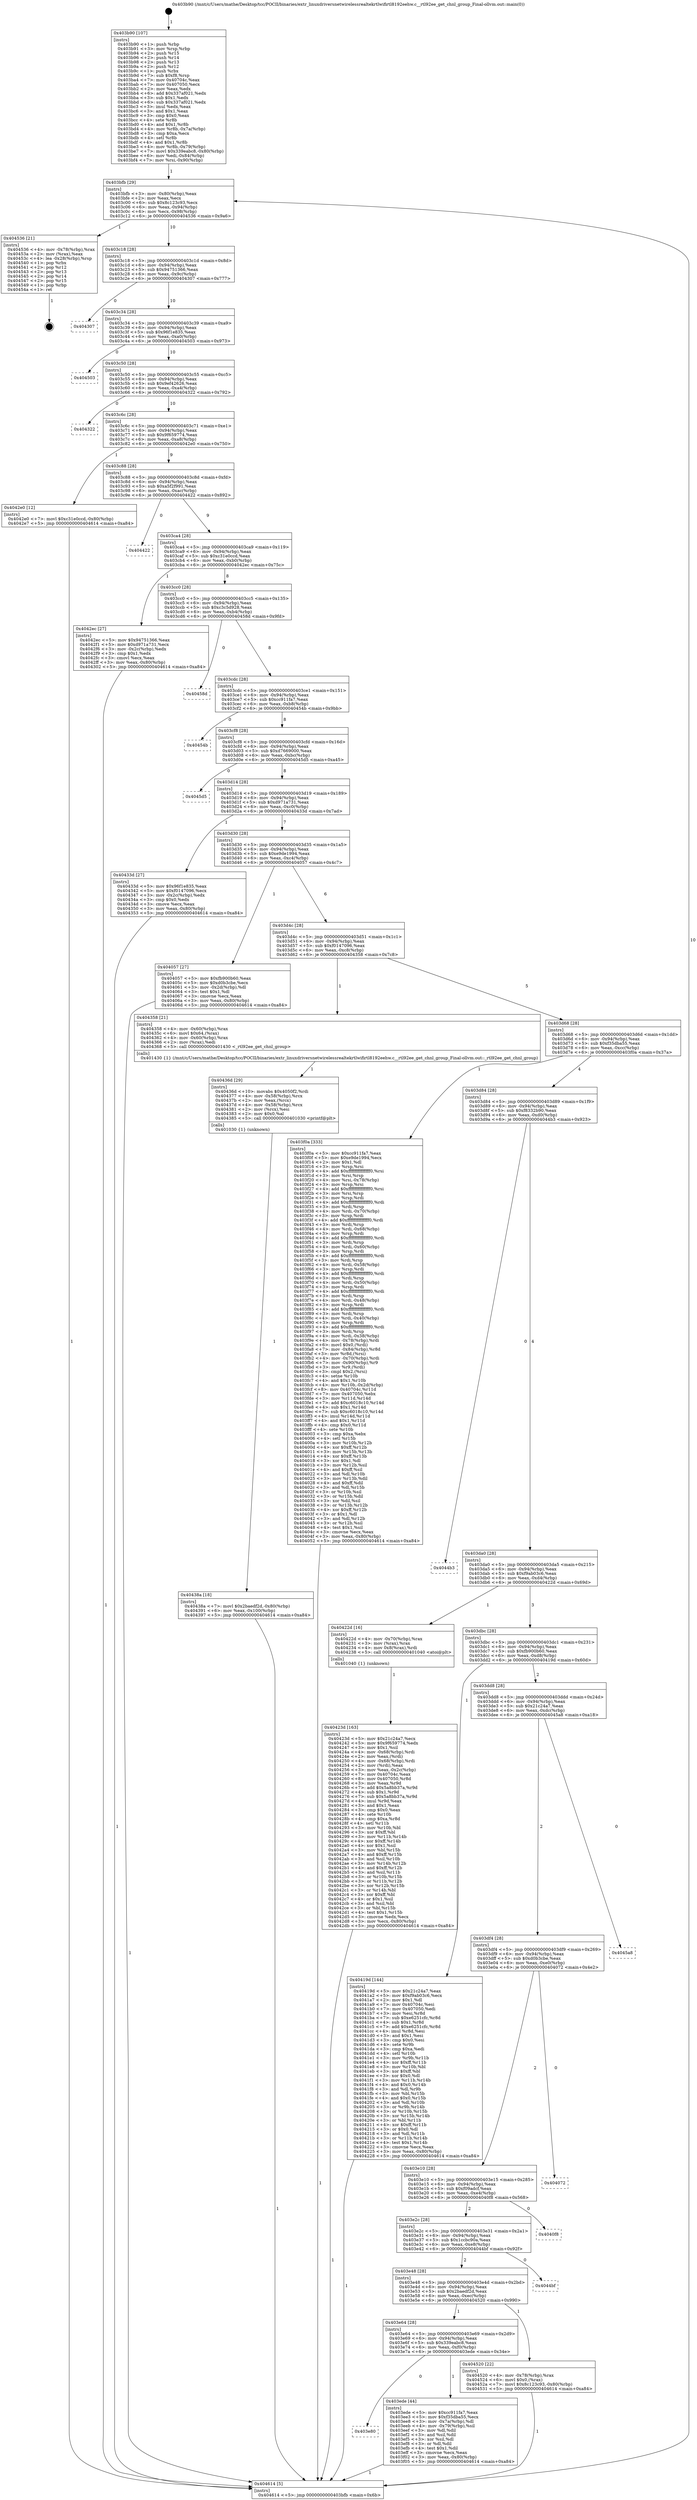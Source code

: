 digraph "0x403b90" {
  label = "0x403b90 (/mnt/c/Users/mathe/Desktop/tcc/POCII/binaries/extr_linuxdriversnetwirelessrealtekrtlwifirtl8192eehw.c__rtl92ee_get_chnl_group_Final-ollvm.out::main(0))"
  labelloc = "t"
  node[shape=record]

  Entry [label="",width=0.3,height=0.3,shape=circle,fillcolor=black,style=filled]
  "0x403bfb" [label="{
     0x403bfb [29]\l
     | [instrs]\l
     &nbsp;&nbsp;0x403bfb \<+3\>: mov -0x80(%rbp),%eax\l
     &nbsp;&nbsp;0x403bfe \<+2\>: mov %eax,%ecx\l
     &nbsp;&nbsp;0x403c00 \<+6\>: sub $0x8c123c93,%ecx\l
     &nbsp;&nbsp;0x403c06 \<+6\>: mov %eax,-0x94(%rbp)\l
     &nbsp;&nbsp;0x403c0c \<+6\>: mov %ecx,-0x98(%rbp)\l
     &nbsp;&nbsp;0x403c12 \<+6\>: je 0000000000404536 \<main+0x9a6\>\l
  }"]
  "0x404536" [label="{
     0x404536 [21]\l
     | [instrs]\l
     &nbsp;&nbsp;0x404536 \<+4\>: mov -0x78(%rbp),%rax\l
     &nbsp;&nbsp;0x40453a \<+2\>: mov (%rax),%eax\l
     &nbsp;&nbsp;0x40453c \<+4\>: lea -0x28(%rbp),%rsp\l
     &nbsp;&nbsp;0x404540 \<+1\>: pop %rbx\l
     &nbsp;&nbsp;0x404541 \<+2\>: pop %r12\l
     &nbsp;&nbsp;0x404543 \<+2\>: pop %r13\l
     &nbsp;&nbsp;0x404545 \<+2\>: pop %r14\l
     &nbsp;&nbsp;0x404547 \<+2\>: pop %r15\l
     &nbsp;&nbsp;0x404549 \<+1\>: pop %rbp\l
     &nbsp;&nbsp;0x40454a \<+1\>: ret\l
  }"]
  "0x403c18" [label="{
     0x403c18 [28]\l
     | [instrs]\l
     &nbsp;&nbsp;0x403c18 \<+5\>: jmp 0000000000403c1d \<main+0x8d\>\l
     &nbsp;&nbsp;0x403c1d \<+6\>: mov -0x94(%rbp),%eax\l
     &nbsp;&nbsp;0x403c23 \<+5\>: sub $0x94751366,%eax\l
     &nbsp;&nbsp;0x403c28 \<+6\>: mov %eax,-0x9c(%rbp)\l
     &nbsp;&nbsp;0x403c2e \<+6\>: je 0000000000404307 \<main+0x777\>\l
  }"]
  Exit [label="",width=0.3,height=0.3,shape=circle,fillcolor=black,style=filled,peripheries=2]
  "0x404307" [label="{
     0x404307\l
  }", style=dashed]
  "0x403c34" [label="{
     0x403c34 [28]\l
     | [instrs]\l
     &nbsp;&nbsp;0x403c34 \<+5\>: jmp 0000000000403c39 \<main+0xa9\>\l
     &nbsp;&nbsp;0x403c39 \<+6\>: mov -0x94(%rbp),%eax\l
     &nbsp;&nbsp;0x403c3f \<+5\>: sub $0x96f1e835,%eax\l
     &nbsp;&nbsp;0x403c44 \<+6\>: mov %eax,-0xa0(%rbp)\l
     &nbsp;&nbsp;0x403c4a \<+6\>: je 0000000000404503 \<main+0x973\>\l
  }"]
  "0x40438a" [label="{
     0x40438a [18]\l
     | [instrs]\l
     &nbsp;&nbsp;0x40438a \<+7\>: movl $0x2baedf2d,-0x80(%rbp)\l
     &nbsp;&nbsp;0x404391 \<+6\>: mov %eax,-0x100(%rbp)\l
     &nbsp;&nbsp;0x404397 \<+5\>: jmp 0000000000404614 \<main+0xa84\>\l
  }"]
  "0x404503" [label="{
     0x404503\l
  }", style=dashed]
  "0x403c50" [label="{
     0x403c50 [28]\l
     | [instrs]\l
     &nbsp;&nbsp;0x403c50 \<+5\>: jmp 0000000000403c55 \<main+0xc5\>\l
     &nbsp;&nbsp;0x403c55 \<+6\>: mov -0x94(%rbp),%eax\l
     &nbsp;&nbsp;0x403c5b \<+5\>: sub $0x9ef42626,%eax\l
     &nbsp;&nbsp;0x403c60 \<+6\>: mov %eax,-0xa4(%rbp)\l
     &nbsp;&nbsp;0x403c66 \<+6\>: je 0000000000404322 \<main+0x792\>\l
  }"]
  "0x40436d" [label="{
     0x40436d [29]\l
     | [instrs]\l
     &nbsp;&nbsp;0x40436d \<+10\>: movabs $0x4050f2,%rdi\l
     &nbsp;&nbsp;0x404377 \<+4\>: mov -0x58(%rbp),%rcx\l
     &nbsp;&nbsp;0x40437b \<+2\>: mov %eax,(%rcx)\l
     &nbsp;&nbsp;0x40437d \<+4\>: mov -0x58(%rbp),%rcx\l
     &nbsp;&nbsp;0x404381 \<+2\>: mov (%rcx),%esi\l
     &nbsp;&nbsp;0x404383 \<+2\>: mov $0x0,%al\l
     &nbsp;&nbsp;0x404385 \<+5\>: call 0000000000401030 \<printf@plt\>\l
     | [calls]\l
     &nbsp;&nbsp;0x401030 \{1\} (unknown)\l
  }"]
  "0x404322" [label="{
     0x404322\l
  }", style=dashed]
  "0x403c6c" [label="{
     0x403c6c [28]\l
     | [instrs]\l
     &nbsp;&nbsp;0x403c6c \<+5\>: jmp 0000000000403c71 \<main+0xe1\>\l
     &nbsp;&nbsp;0x403c71 \<+6\>: mov -0x94(%rbp),%eax\l
     &nbsp;&nbsp;0x403c77 \<+5\>: sub $0x9f659774,%eax\l
     &nbsp;&nbsp;0x403c7c \<+6\>: mov %eax,-0xa8(%rbp)\l
     &nbsp;&nbsp;0x403c82 \<+6\>: je 00000000004042e0 \<main+0x750\>\l
  }"]
  "0x40423d" [label="{
     0x40423d [163]\l
     | [instrs]\l
     &nbsp;&nbsp;0x40423d \<+5\>: mov $0x21c24a7,%ecx\l
     &nbsp;&nbsp;0x404242 \<+5\>: mov $0x9f659774,%edx\l
     &nbsp;&nbsp;0x404247 \<+3\>: mov $0x1,%sil\l
     &nbsp;&nbsp;0x40424a \<+4\>: mov -0x68(%rbp),%rdi\l
     &nbsp;&nbsp;0x40424e \<+2\>: mov %eax,(%rdi)\l
     &nbsp;&nbsp;0x404250 \<+4\>: mov -0x68(%rbp),%rdi\l
     &nbsp;&nbsp;0x404254 \<+2\>: mov (%rdi),%eax\l
     &nbsp;&nbsp;0x404256 \<+3\>: mov %eax,-0x2c(%rbp)\l
     &nbsp;&nbsp;0x404259 \<+7\>: mov 0x40704c,%eax\l
     &nbsp;&nbsp;0x404260 \<+8\>: mov 0x407050,%r8d\l
     &nbsp;&nbsp;0x404268 \<+3\>: mov %eax,%r9d\l
     &nbsp;&nbsp;0x40426b \<+7\>: add $0x5a8bb37a,%r9d\l
     &nbsp;&nbsp;0x404272 \<+4\>: sub $0x1,%r9d\l
     &nbsp;&nbsp;0x404276 \<+7\>: sub $0x5a8bb37a,%r9d\l
     &nbsp;&nbsp;0x40427d \<+4\>: imul %r9d,%eax\l
     &nbsp;&nbsp;0x404281 \<+3\>: and $0x1,%eax\l
     &nbsp;&nbsp;0x404284 \<+3\>: cmp $0x0,%eax\l
     &nbsp;&nbsp;0x404287 \<+4\>: sete %r10b\l
     &nbsp;&nbsp;0x40428b \<+4\>: cmp $0xa,%r8d\l
     &nbsp;&nbsp;0x40428f \<+4\>: setl %r11b\l
     &nbsp;&nbsp;0x404293 \<+3\>: mov %r10b,%bl\l
     &nbsp;&nbsp;0x404296 \<+3\>: xor $0xff,%bl\l
     &nbsp;&nbsp;0x404299 \<+3\>: mov %r11b,%r14b\l
     &nbsp;&nbsp;0x40429c \<+4\>: xor $0xff,%r14b\l
     &nbsp;&nbsp;0x4042a0 \<+4\>: xor $0x1,%sil\l
     &nbsp;&nbsp;0x4042a4 \<+3\>: mov %bl,%r15b\l
     &nbsp;&nbsp;0x4042a7 \<+4\>: and $0xff,%r15b\l
     &nbsp;&nbsp;0x4042ab \<+3\>: and %sil,%r10b\l
     &nbsp;&nbsp;0x4042ae \<+3\>: mov %r14b,%r12b\l
     &nbsp;&nbsp;0x4042b1 \<+4\>: and $0xff,%r12b\l
     &nbsp;&nbsp;0x4042b5 \<+3\>: and %sil,%r11b\l
     &nbsp;&nbsp;0x4042b8 \<+3\>: or %r10b,%r15b\l
     &nbsp;&nbsp;0x4042bb \<+3\>: or %r11b,%r12b\l
     &nbsp;&nbsp;0x4042be \<+3\>: xor %r12b,%r15b\l
     &nbsp;&nbsp;0x4042c1 \<+3\>: or %r14b,%bl\l
     &nbsp;&nbsp;0x4042c4 \<+3\>: xor $0xff,%bl\l
     &nbsp;&nbsp;0x4042c7 \<+4\>: or $0x1,%sil\l
     &nbsp;&nbsp;0x4042cb \<+3\>: and %sil,%bl\l
     &nbsp;&nbsp;0x4042ce \<+3\>: or %bl,%r15b\l
     &nbsp;&nbsp;0x4042d1 \<+4\>: test $0x1,%r15b\l
     &nbsp;&nbsp;0x4042d5 \<+3\>: cmovne %edx,%ecx\l
     &nbsp;&nbsp;0x4042d8 \<+3\>: mov %ecx,-0x80(%rbp)\l
     &nbsp;&nbsp;0x4042db \<+5\>: jmp 0000000000404614 \<main+0xa84\>\l
  }"]
  "0x4042e0" [label="{
     0x4042e0 [12]\l
     | [instrs]\l
     &nbsp;&nbsp;0x4042e0 \<+7\>: movl $0xc31e0ccd,-0x80(%rbp)\l
     &nbsp;&nbsp;0x4042e7 \<+5\>: jmp 0000000000404614 \<main+0xa84\>\l
  }"]
  "0x403c88" [label="{
     0x403c88 [28]\l
     | [instrs]\l
     &nbsp;&nbsp;0x403c88 \<+5\>: jmp 0000000000403c8d \<main+0xfd\>\l
     &nbsp;&nbsp;0x403c8d \<+6\>: mov -0x94(%rbp),%eax\l
     &nbsp;&nbsp;0x403c93 \<+5\>: sub $0xa5f2f991,%eax\l
     &nbsp;&nbsp;0x403c98 \<+6\>: mov %eax,-0xac(%rbp)\l
     &nbsp;&nbsp;0x403c9e \<+6\>: je 0000000000404422 \<main+0x892\>\l
  }"]
  "0x403b90" [label="{
     0x403b90 [107]\l
     | [instrs]\l
     &nbsp;&nbsp;0x403b90 \<+1\>: push %rbp\l
     &nbsp;&nbsp;0x403b91 \<+3\>: mov %rsp,%rbp\l
     &nbsp;&nbsp;0x403b94 \<+2\>: push %r15\l
     &nbsp;&nbsp;0x403b96 \<+2\>: push %r14\l
     &nbsp;&nbsp;0x403b98 \<+2\>: push %r13\l
     &nbsp;&nbsp;0x403b9a \<+2\>: push %r12\l
     &nbsp;&nbsp;0x403b9c \<+1\>: push %rbx\l
     &nbsp;&nbsp;0x403b9d \<+7\>: sub $0xf8,%rsp\l
     &nbsp;&nbsp;0x403ba4 \<+7\>: mov 0x40704c,%eax\l
     &nbsp;&nbsp;0x403bab \<+7\>: mov 0x407050,%ecx\l
     &nbsp;&nbsp;0x403bb2 \<+2\>: mov %eax,%edx\l
     &nbsp;&nbsp;0x403bb4 \<+6\>: add $0x337af021,%edx\l
     &nbsp;&nbsp;0x403bba \<+3\>: sub $0x1,%edx\l
     &nbsp;&nbsp;0x403bbd \<+6\>: sub $0x337af021,%edx\l
     &nbsp;&nbsp;0x403bc3 \<+3\>: imul %edx,%eax\l
     &nbsp;&nbsp;0x403bc6 \<+3\>: and $0x1,%eax\l
     &nbsp;&nbsp;0x403bc9 \<+3\>: cmp $0x0,%eax\l
     &nbsp;&nbsp;0x403bcc \<+4\>: sete %r8b\l
     &nbsp;&nbsp;0x403bd0 \<+4\>: and $0x1,%r8b\l
     &nbsp;&nbsp;0x403bd4 \<+4\>: mov %r8b,-0x7a(%rbp)\l
     &nbsp;&nbsp;0x403bd8 \<+3\>: cmp $0xa,%ecx\l
     &nbsp;&nbsp;0x403bdb \<+4\>: setl %r8b\l
     &nbsp;&nbsp;0x403bdf \<+4\>: and $0x1,%r8b\l
     &nbsp;&nbsp;0x403be3 \<+4\>: mov %r8b,-0x79(%rbp)\l
     &nbsp;&nbsp;0x403be7 \<+7\>: movl $0x339eabc8,-0x80(%rbp)\l
     &nbsp;&nbsp;0x403bee \<+6\>: mov %edi,-0x84(%rbp)\l
     &nbsp;&nbsp;0x403bf4 \<+7\>: mov %rsi,-0x90(%rbp)\l
  }"]
  "0x404422" [label="{
     0x404422\l
  }", style=dashed]
  "0x403ca4" [label="{
     0x403ca4 [28]\l
     | [instrs]\l
     &nbsp;&nbsp;0x403ca4 \<+5\>: jmp 0000000000403ca9 \<main+0x119\>\l
     &nbsp;&nbsp;0x403ca9 \<+6\>: mov -0x94(%rbp),%eax\l
     &nbsp;&nbsp;0x403caf \<+5\>: sub $0xc31e0ccd,%eax\l
     &nbsp;&nbsp;0x403cb4 \<+6\>: mov %eax,-0xb0(%rbp)\l
     &nbsp;&nbsp;0x403cba \<+6\>: je 00000000004042ec \<main+0x75c\>\l
  }"]
  "0x404614" [label="{
     0x404614 [5]\l
     | [instrs]\l
     &nbsp;&nbsp;0x404614 \<+5\>: jmp 0000000000403bfb \<main+0x6b\>\l
  }"]
  "0x4042ec" [label="{
     0x4042ec [27]\l
     | [instrs]\l
     &nbsp;&nbsp;0x4042ec \<+5\>: mov $0x94751366,%eax\l
     &nbsp;&nbsp;0x4042f1 \<+5\>: mov $0xd971a731,%ecx\l
     &nbsp;&nbsp;0x4042f6 \<+3\>: mov -0x2c(%rbp),%edx\l
     &nbsp;&nbsp;0x4042f9 \<+3\>: cmp $0x1,%edx\l
     &nbsp;&nbsp;0x4042fc \<+3\>: cmovl %ecx,%eax\l
     &nbsp;&nbsp;0x4042ff \<+3\>: mov %eax,-0x80(%rbp)\l
     &nbsp;&nbsp;0x404302 \<+5\>: jmp 0000000000404614 \<main+0xa84\>\l
  }"]
  "0x403cc0" [label="{
     0x403cc0 [28]\l
     | [instrs]\l
     &nbsp;&nbsp;0x403cc0 \<+5\>: jmp 0000000000403cc5 \<main+0x135\>\l
     &nbsp;&nbsp;0x403cc5 \<+6\>: mov -0x94(%rbp),%eax\l
     &nbsp;&nbsp;0x403ccb \<+5\>: sub $0xc3c5d928,%eax\l
     &nbsp;&nbsp;0x403cd0 \<+6\>: mov %eax,-0xb4(%rbp)\l
     &nbsp;&nbsp;0x403cd6 \<+6\>: je 000000000040458d \<main+0x9fd\>\l
  }"]
  "0x403e80" [label="{
     0x403e80\l
  }", style=dashed]
  "0x40458d" [label="{
     0x40458d\l
  }", style=dashed]
  "0x403cdc" [label="{
     0x403cdc [28]\l
     | [instrs]\l
     &nbsp;&nbsp;0x403cdc \<+5\>: jmp 0000000000403ce1 \<main+0x151\>\l
     &nbsp;&nbsp;0x403ce1 \<+6\>: mov -0x94(%rbp),%eax\l
     &nbsp;&nbsp;0x403ce7 \<+5\>: sub $0xcc911fa7,%eax\l
     &nbsp;&nbsp;0x403cec \<+6\>: mov %eax,-0xb8(%rbp)\l
     &nbsp;&nbsp;0x403cf2 \<+6\>: je 000000000040454b \<main+0x9bb\>\l
  }"]
  "0x403ede" [label="{
     0x403ede [44]\l
     | [instrs]\l
     &nbsp;&nbsp;0x403ede \<+5\>: mov $0xcc911fa7,%eax\l
     &nbsp;&nbsp;0x403ee3 \<+5\>: mov $0xf35dba55,%ecx\l
     &nbsp;&nbsp;0x403ee8 \<+3\>: mov -0x7a(%rbp),%dl\l
     &nbsp;&nbsp;0x403eeb \<+4\>: mov -0x79(%rbp),%sil\l
     &nbsp;&nbsp;0x403eef \<+3\>: mov %dl,%dil\l
     &nbsp;&nbsp;0x403ef2 \<+3\>: and %sil,%dil\l
     &nbsp;&nbsp;0x403ef5 \<+3\>: xor %sil,%dl\l
     &nbsp;&nbsp;0x403ef8 \<+3\>: or %dl,%dil\l
     &nbsp;&nbsp;0x403efb \<+4\>: test $0x1,%dil\l
     &nbsp;&nbsp;0x403eff \<+3\>: cmovne %ecx,%eax\l
     &nbsp;&nbsp;0x403f02 \<+3\>: mov %eax,-0x80(%rbp)\l
     &nbsp;&nbsp;0x403f05 \<+5\>: jmp 0000000000404614 \<main+0xa84\>\l
  }"]
  "0x40454b" [label="{
     0x40454b\l
  }", style=dashed]
  "0x403cf8" [label="{
     0x403cf8 [28]\l
     | [instrs]\l
     &nbsp;&nbsp;0x403cf8 \<+5\>: jmp 0000000000403cfd \<main+0x16d\>\l
     &nbsp;&nbsp;0x403cfd \<+6\>: mov -0x94(%rbp),%eax\l
     &nbsp;&nbsp;0x403d03 \<+5\>: sub $0xd7669000,%eax\l
     &nbsp;&nbsp;0x403d08 \<+6\>: mov %eax,-0xbc(%rbp)\l
     &nbsp;&nbsp;0x403d0e \<+6\>: je 00000000004045d5 \<main+0xa45\>\l
  }"]
  "0x403e64" [label="{
     0x403e64 [28]\l
     | [instrs]\l
     &nbsp;&nbsp;0x403e64 \<+5\>: jmp 0000000000403e69 \<main+0x2d9\>\l
     &nbsp;&nbsp;0x403e69 \<+6\>: mov -0x94(%rbp),%eax\l
     &nbsp;&nbsp;0x403e6f \<+5\>: sub $0x339eabc8,%eax\l
     &nbsp;&nbsp;0x403e74 \<+6\>: mov %eax,-0xf0(%rbp)\l
     &nbsp;&nbsp;0x403e7a \<+6\>: je 0000000000403ede \<main+0x34e\>\l
  }"]
  "0x4045d5" [label="{
     0x4045d5\l
  }", style=dashed]
  "0x403d14" [label="{
     0x403d14 [28]\l
     | [instrs]\l
     &nbsp;&nbsp;0x403d14 \<+5\>: jmp 0000000000403d19 \<main+0x189\>\l
     &nbsp;&nbsp;0x403d19 \<+6\>: mov -0x94(%rbp),%eax\l
     &nbsp;&nbsp;0x403d1f \<+5\>: sub $0xd971a731,%eax\l
     &nbsp;&nbsp;0x403d24 \<+6\>: mov %eax,-0xc0(%rbp)\l
     &nbsp;&nbsp;0x403d2a \<+6\>: je 000000000040433d \<main+0x7ad\>\l
  }"]
  "0x404520" [label="{
     0x404520 [22]\l
     | [instrs]\l
     &nbsp;&nbsp;0x404520 \<+4\>: mov -0x78(%rbp),%rax\l
     &nbsp;&nbsp;0x404524 \<+6\>: movl $0x0,(%rax)\l
     &nbsp;&nbsp;0x40452a \<+7\>: movl $0x8c123c93,-0x80(%rbp)\l
     &nbsp;&nbsp;0x404531 \<+5\>: jmp 0000000000404614 \<main+0xa84\>\l
  }"]
  "0x40433d" [label="{
     0x40433d [27]\l
     | [instrs]\l
     &nbsp;&nbsp;0x40433d \<+5\>: mov $0x96f1e835,%eax\l
     &nbsp;&nbsp;0x404342 \<+5\>: mov $0xf0147096,%ecx\l
     &nbsp;&nbsp;0x404347 \<+3\>: mov -0x2c(%rbp),%edx\l
     &nbsp;&nbsp;0x40434a \<+3\>: cmp $0x0,%edx\l
     &nbsp;&nbsp;0x40434d \<+3\>: cmove %ecx,%eax\l
     &nbsp;&nbsp;0x404350 \<+3\>: mov %eax,-0x80(%rbp)\l
     &nbsp;&nbsp;0x404353 \<+5\>: jmp 0000000000404614 \<main+0xa84\>\l
  }"]
  "0x403d30" [label="{
     0x403d30 [28]\l
     | [instrs]\l
     &nbsp;&nbsp;0x403d30 \<+5\>: jmp 0000000000403d35 \<main+0x1a5\>\l
     &nbsp;&nbsp;0x403d35 \<+6\>: mov -0x94(%rbp),%eax\l
     &nbsp;&nbsp;0x403d3b \<+5\>: sub $0xe9de1994,%eax\l
     &nbsp;&nbsp;0x403d40 \<+6\>: mov %eax,-0xc4(%rbp)\l
     &nbsp;&nbsp;0x403d46 \<+6\>: je 0000000000404057 \<main+0x4c7\>\l
  }"]
  "0x403e48" [label="{
     0x403e48 [28]\l
     | [instrs]\l
     &nbsp;&nbsp;0x403e48 \<+5\>: jmp 0000000000403e4d \<main+0x2bd\>\l
     &nbsp;&nbsp;0x403e4d \<+6\>: mov -0x94(%rbp),%eax\l
     &nbsp;&nbsp;0x403e53 \<+5\>: sub $0x2baedf2d,%eax\l
     &nbsp;&nbsp;0x403e58 \<+6\>: mov %eax,-0xec(%rbp)\l
     &nbsp;&nbsp;0x403e5e \<+6\>: je 0000000000404520 \<main+0x990\>\l
  }"]
  "0x404057" [label="{
     0x404057 [27]\l
     | [instrs]\l
     &nbsp;&nbsp;0x404057 \<+5\>: mov $0xfb900b60,%eax\l
     &nbsp;&nbsp;0x40405c \<+5\>: mov $0xd0b3cbe,%ecx\l
     &nbsp;&nbsp;0x404061 \<+3\>: mov -0x2d(%rbp),%dl\l
     &nbsp;&nbsp;0x404064 \<+3\>: test $0x1,%dl\l
     &nbsp;&nbsp;0x404067 \<+3\>: cmovne %ecx,%eax\l
     &nbsp;&nbsp;0x40406a \<+3\>: mov %eax,-0x80(%rbp)\l
     &nbsp;&nbsp;0x40406d \<+5\>: jmp 0000000000404614 \<main+0xa84\>\l
  }"]
  "0x403d4c" [label="{
     0x403d4c [28]\l
     | [instrs]\l
     &nbsp;&nbsp;0x403d4c \<+5\>: jmp 0000000000403d51 \<main+0x1c1\>\l
     &nbsp;&nbsp;0x403d51 \<+6\>: mov -0x94(%rbp),%eax\l
     &nbsp;&nbsp;0x403d57 \<+5\>: sub $0xf0147096,%eax\l
     &nbsp;&nbsp;0x403d5c \<+6\>: mov %eax,-0xc8(%rbp)\l
     &nbsp;&nbsp;0x403d62 \<+6\>: je 0000000000404358 \<main+0x7c8\>\l
  }"]
  "0x4044bf" [label="{
     0x4044bf\l
  }", style=dashed]
  "0x404358" [label="{
     0x404358 [21]\l
     | [instrs]\l
     &nbsp;&nbsp;0x404358 \<+4\>: mov -0x60(%rbp),%rax\l
     &nbsp;&nbsp;0x40435c \<+6\>: movl $0x64,(%rax)\l
     &nbsp;&nbsp;0x404362 \<+4\>: mov -0x60(%rbp),%rax\l
     &nbsp;&nbsp;0x404366 \<+2\>: mov (%rax),%edi\l
     &nbsp;&nbsp;0x404368 \<+5\>: call 0000000000401430 \<_rtl92ee_get_chnl_group\>\l
     | [calls]\l
     &nbsp;&nbsp;0x401430 \{1\} (/mnt/c/Users/mathe/Desktop/tcc/POCII/binaries/extr_linuxdriversnetwirelessrealtekrtlwifirtl8192eehw.c__rtl92ee_get_chnl_group_Final-ollvm.out::_rtl92ee_get_chnl_group)\l
  }"]
  "0x403d68" [label="{
     0x403d68 [28]\l
     | [instrs]\l
     &nbsp;&nbsp;0x403d68 \<+5\>: jmp 0000000000403d6d \<main+0x1dd\>\l
     &nbsp;&nbsp;0x403d6d \<+6\>: mov -0x94(%rbp),%eax\l
     &nbsp;&nbsp;0x403d73 \<+5\>: sub $0xf35dba55,%eax\l
     &nbsp;&nbsp;0x403d78 \<+6\>: mov %eax,-0xcc(%rbp)\l
     &nbsp;&nbsp;0x403d7e \<+6\>: je 0000000000403f0a \<main+0x37a\>\l
  }"]
  "0x403e2c" [label="{
     0x403e2c [28]\l
     | [instrs]\l
     &nbsp;&nbsp;0x403e2c \<+5\>: jmp 0000000000403e31 \<main+0x2a1\>\l
     &nbsp;&nbsp;0x403e31 \<+6\>: mov -0x94(%rbp),%eax\l
     &nbsp;&nbsp;0x403e37 \<+5\>: sub $0x1ccbc90a,%eax\l
     &nbsp;&nbsp;0x403e3c \<+6\>: mov %eax,-0xe8(%rbp)\l
     &nbsp;&nbsp;0x403e42 \<+6\>: je 00000000004044bf \<main+0x92f\>\l
  }"]
  "0x403f0a" [label="{
     0x403f0a [333]\l
     | [instrs]\l
     &nbsp;&nbsp;0x403f0a \<+5\>: mov $0xcc911fa7,%eax\l
     &nbsp;&nbsp;0x403f0f \<+5\>: mov $0xe9de1994,%ecx\l
     &nbsp;&nbsp;0x403f14 \<+2\>: mov $0x1,%dl\l
     &nbsp;&nbsp;0x403f16 \<+3\>: mov %rsp,%rsi\l
     &nbsp;&nbsp;0x403f19 \<+4\>: add $0xfffffffffffffff0,%rsi\l
     &nbsp;&nbsp;0x403f1d \<+3\>: mov %rsi,%rsp\l
     &nbsp;&nbsp;0x403f20 \<+4\>: mov %rsi,-0x78(%rbp)\l
     &nbsp;&nbsp;0x403f24 \<+3\>: mov %rsp,%rsi\l
     &nbsp;&nbsp;0x403f27 \<+4\>: add $0xfffffffffffffff0,%rsi\l
     &nbsp;&nbsp;0x403f2b \<+3\>: mov %rsi,%rsp\l
     &nbsp;&nbsp;0x403f2e \<+3\>: mov %rsp,%rdi\l
     &nbsp;&nbsp;0x403f31 \<+4\>: add $0xfffffffffffffff0,%rdi\l
     &nbsp;&nbsp;0x403f35 \<+3\>: mov %rdi,%rsp\l
     &nbsp;&nbsp;0x403f38 \<+4\>: mov %rdi,-0x70(%rbp)\l
     &nbsp;&nbsp;0x403f3c \<+3\>: mov %rsp,%rdi\l
     &nbsp;&nbsp;0x403f3f \<+4\>: add $0xfffffffffffffff0,%rdi\l
     &nbsp;&nbsp;0x403f43 \<+3\>: mov %rdi,%rsp\l
     &nbsp;&nbsp;0x403f46 \<+4\>: mov %rdi,-0x68(%rbp)\l
     &nbsp;&nbsp;0x403f4a \<+3\>: mov %rsp,%rdi\l
     &nbsp;&nbsp;0x403f4d \<+4\>: add $0xfffffffffffffff0,%rdi\l
     &nbsp;&nbsp;0x403f51 \<+3\>: mov %rdi,%rsp\l
     &nbsp;&nbsp;0x403f54 \<+4\>: mov %rdi,-0x60(%rbp)\l
     &nbsp;&nbsp;0x403f58 \<+3\>: mov %rsp,%rdi\l
     &nbsp;&nbsp;0x403f5b \<+4\>: add $0xfffffffffffffff0,%rdi\l
     &nbsp;&nbsp;0x403f5f \<+3\>: mov %rdi,%rsp\l
     &nbsp;&nbsp;0x403f62 \<+4\>: mov %rdi,-0x58(%rbp)\l
     &nbsp;&nbsp;0x403f66 \<+3\>: mov %rsp,%rdi\l
     &nbsp;&nbsp;0x403f69 \<+4\>: add $0xfffffffffffffff0,%rdi\l
     &nbsp;&nbsp;0x403f6d \<+3\>: mov %rdi,%rsp\l
     &nbsp;&nbsp;0x403f70 \<+4\>: mov %rdi,-0x50(%rbp)\l
     &nbsp;&nbsp;0x403f74 \<+3\>: mov %rsp,%rdi\l
     &nbsp;&nbsp;0x403f77 \<+4\>: add $0xfffffffffffffff0,%rdi\l
     &nbsp;&nbsp;0x403f7b \<+3\>: mov %rdi,%rsp\l
     &nbsp;&nbsp;0x403f7e \<+4\>: mov %rdi,-0x48(%rbp)\l
     &nbsp;&nbsp;0x403f82 \<+3\>: mov %rsp,%rdi\l
     &nbsp;&nbsp;0x403f85 \<+4\>: add $0xfffffffffffffff0,%rdi\l
     &nbsp;&nbsp;0x403f89 \<+3\>: mov %rdi,%rsp\l
     &nbsp;&nbsp;0x403f8c \<+4\>: mov %rdi,-0x40(%rbp)\l
     &nbsp;&nbsp;0x403f90 \<+3\>: mov %rsp,%rdi\l
     &nbsp;&nbsp;0x403f93 \<+4\>: add $0xfffffffffffffff0,%rdi\l
     &nbsp;&nbsp;0x403f97 \<+3\>: mov %rdi,%rsp\l
     &nbsp;&nbsp;0x403f9a \<+4\>: mov %rdi,-0x38(%rbp)\l
     &nbsp;&nbsp;0x403f9e \<+4\>: mov -0x78(%rbp),%rdi\l
     &nbsp;&nbsp;0x403fa2 \<+6\>: movl $0x0,(%rdi)\l
     &nbsp;&nbsp;0x403fa8 \<+7\>: mov -0x84(%rbp),%r8d\l
     &nbsp;&nbsp;0x403faf \<+3\>: mov %r8d,(%rsi)\l
     &nbsp;&nbsp;0x403fb2 \<+4\>: mov -0x70(%rbp),%rdi\l
     &nbsp;&nbsp;0x403fb6 \<+7\>: mov -0x90(%rbp),%r9\l
     &nbsp;&nbsp;0x403fbd \<+3\>: mov %r9,(%rdi)\l
     &nbsp;&nbsp;0x403fc0 \<+3\>: cmpl $0x2,(%rsi)\l
     &nbsp;&nbsp;0x403fc3 \<+4\>: setne %r10b\l
     &nbsp;&nbsp;0x403fc7 \<+4\>: and $0x1,%r10b\l
     &nbsp;&nbsp;0x403fcb \<+4\>: mov %r10b,-0x2d(%rbp)\l
     &nbsp;&nbsp;0x403fcf \<+8\>: mov 0x40704c,%r11d\l
     &nbsp;&nbsp;0x403fd7 \<+7\>: mov 0x407050,%ebx\l
     &nbsp;&nbsp;0x403fde \<+3\>: mov %r11d,%r14d\l
     &nbsp;&nbsp;0x403fe1 \<+7\>: add $0xc6018c10,%r14d\l
     &nbsp;&nbsp;0x403fe8 \<+4\>: sub $0x1,%r14d\l
     &nbsp;&nbsp;0x403fec \<+7\>: sub $0xc6018c10,%r14d\l
     &nbsp;&nbsp;0x403ff3 \<+4\>: imul %r14d,%r11d\l
     &nbsp;&nbsp;0x403ff7 \<+4\>: and $0x1,%r11d\l
     &nbsp;&nbsp;0x403ffb \<+4\>: cmp $0x0,%r11d\l
     &nbsp;&nbsp;0x403fff \<+4\>: sete %r10b\l
     &nbsp;&nbsp;0x404003 \<+3\>: cmp $0xa,%ebx\l
     &nbsp;&nbsp;0x404006 \<+4\>: setl %r15b\l
     &nbsp;&nbsp;0x40400a \<+3\>: mov %r10b,%r12b\l
     &nbsp;&nbsp;0x40400d \<+4\>: xor $0xff,%r12b\l
     &nbsp;&nbsp;0x404011 \<+3\>: mov %r15b,%r13b\l
     &nbsp;&nbsp;0x404014 \<+4\>: xor $0xff,%r13b\l
     &nbsp;&nbsp;0x404018 \<+3\>: xor $0x1,%dl\l
     &nbsp;&nbsp;0x40401b \<+3\>: mov %r12b,%sil\l
     &nbsp;&nbsp;0x40401e \<+4\>: and $0xff,%sil\l
     &nbsp;&nbsp;0x404022 \<+3\>: and %dl,%r10b\l
     &nbsp;&nbsp;0x404025 \<+3\>: mov %r13b,%dil\l
     &nbsp;&nbsp;0x404028 \<+4\>: and $0xff,%dil\l
     &nbsp;&nbsp;0x40402c \<+3\>: and %dl,%r15b\l
     &nbsp;&nbsp;0x40402f \<+3\>: or %r10b,%sil\l
     &nbsp;&nbsp;0x404032 \<+3\>: or %r15b,%dil\l
     &nbsp;&nbsp;0x404035 \<+3\>: xor %dil,%sil\l
     &nbsp;&nbsp;0x404038 \<+3\>: or %r13b,%r12b\l
     &nbsp;&nbsp;0x40403b \<+4\>: xor $0xff,%r12b\l
     &nbsp;&nbsp;0x40403f \<+3\>: or $0x1,%dl\l
     &nbsp;&nbsp;0x404042 \<+3\>: and %dl,%r12b\l
     &nbsp;&nbsp;0x404045 \<+3\>: or %r12b,%sil\l
     &nbsp;&nbsp;0x404048 \<+4\>: test $0x1,%sil\l
     &nbsp;&nbsp;0x40404c \<+3\>: cmovne %ecx,%eax\l
     &nbsp;&nbsp;0x40404f \<+3\>: mov %eax,-0x80(%rbp)\l
     &nbsp;&nbsp;0x404052 \<+5\>: jmp 0000000000404614 \<main+0xa84\>\l
  }"]
  "0x403d84" [label="{
     0x403d84 [28]\l
     | [instrs]\l
     &nbsp;&nbsp;0x403d84 \<+5\>: jmp 0000000000403d89 \<main+0x1f9\>\l
     &nbsp;&nbsp;0x403d89 \<+6\>: mov -0x94(%rbp),%eax\l
     &nbsp;&nbsp;0x403d8f \<+5\>: sub $0xf8332b90,%eax\l
     &nbsp;&nbsp;0x403d94 \<+6\>: mov %eax,-0xd0(%rbp)\l
     &nbsp;&nbsp;0x403d9a \<+6\>: je 00000000004044b3 \<main+0x923\>\l
  }"]
  "0x4040f8" [label="{
     0x4040f8\l
  }", style=dashed]
  "0x4044b3" [label="{
     0x4044b3\l
  }", style=dashed]
  "0x403da0" [label="{
     0x403da0 [28]\l
     | [instrs]\l
     &nbsp;&nbsp;0x403da0 \<+5\>: jmp 0000000000403da5 \<main+0x215\>\l
     &nbsp;&nbsp;0x403da5 \<+6\>: mov -0x94(%rbp),%eax\l
     &nbsp;&nbsp;0x403dab \<+5\>: sub $0xf9ab03c6,%eax\l
     &nbsp;&nbsp;0x403db0 \<+6\>: mov %eax,-0xd4(%rbp)\l
     &nbsp;&nbsp;0x403db6 \<+6\>: je 000000000040422d \<main+0x69d\>\l
  }"]
  "0x403e10" [label="{
     0x403e10 [28]\l
     | [instrs]\l
     &nbsp;&nbsp;0x403e10 \<+5\>: jmp 0000000000403e15 \<main+0x285\>\l
     &nbsp;&nbsp;0x403e15 \<+6\>: mov -0x94(%rbp),%eax\l
     &nbsp;&nbsp;0x403e1b \<+5\>: sub $0xf09adcf,%eax\l
     &nbsp;&nbsp;0x403e20 \<+6\>: mov %eax,-0xe4(%rbp)\l
     &nbsp;&nbsp;0x403e26 \<+6\>: je 00000000004040f8 \<main+0x568\>\l
  }"]
  "0x40422d" [label="{
     0x40422d [16]\l
     | [instrs]\l
     &nbsp;&nbsp;0x40422d \<+4\>: mov -0x70(%rbp),%rax\l
     &nbsp;&nbsp;0x404231 \<+3\>: mov (%rax),%rax\l
     &nbsp;&nbsp;0x404234 \<+4\>: mov 0x8(%rax),%rdi\l
     &nbsp;&nbsp;0x404238 \<+5\>: call 0000000000401040 \<atoi@plt\>\l
     | [calls]\l
     &nbsp;&nbsp;0x401040 \{1\} (unknown)\l
  }"]
  "0x403dbc" [label="{
     0x403dbc [28]\l
     | [instrs]\l
     &nbsp;&nbsp;0x403dbc \<+5\>: jmp 0000000000403dc1 \<main+0x231\>\l
     &nbsp;&nbsp;0x403dc1 \<+6\>: mov -0x94(%rbp),%eax\l
     &nbsp;&nbsp;0x403dc7 \<+5\>: sub $0xfb900b60,%eax\l
     &nbsp;&nbsp;0x403dcc \<+6\>: mov %eax,-0xd8(%rbp)\l
     &nbsp;&nbsp;0x403dd2 \<+6\>: je 000000000040419d \<main+0x60d\>\l
  }"]
  "0x404072" [label="{
     0x404072\l
  }", style=dashed]
  "0x40419d" [label="{
     0x40419d [144]\l
     | [instrs]\l
     &nbsp;&nbsp;0x40419d \<+5\>: mov $0x21c24a7,%eax\l
     &nbsp;&nbsp;0x4041a2 \<+5\>: mov $0xf9ab03c6,%ecx\l
     &nbsp;&nbsp;0x4041a7 \<+2\>: mov $0x1,%dl\l
     &nbsp;&nbsp;0x4041a9 \<+7\>: mov 0x40704c,%esi\l
     &nbsp;&nbsp;0x4041b0 \<+7\>: mov 0x407050,%edi\l
     &nbsp;&nbsp;0x4041b7 \<+3\>: mov %esi,%r8d\l
     &nbsp;&nbsp;0x4041ba \<+7\>: sub $0xe6251cfc,%r8d\l
     &nbsp;&nbsp;0x4041c1 \<+4\>: sub $0x1,%r8d\l
     &nbsp;&nbsp;0x4041c5 \<+7\>: add $0xe6251cfc,%r8d\l
     &nbsp;&nbsp;0x4041cc \<+4\>: imul %r8d,%esi\l
     &nbsp;&nbsp;0x4041d0 \<+3\>: and $0x1,%esi\l
     &nbsp;&nbsp;0x4041d3 \<+3\>: cmp $0x0,%esi\l
     &nbsp;&nbsp;0x4041d6 \<+4\>: sete %r9b\l
     &nbsp;&nbsp;0x4041da \<+3\>: cmp $0xa,%edi\l
     &nbsp;&nbsp;0x4041dd \<+4\>: setl %r10b\l
     &nbsp;&nbsp;0x4041e1 \<+3\>: mov %r9b,%r11b\l
     &nbsp;&nbsp;0x4041e4 \<+4\>: xor $0xff,%r11b\l
     &nbsp;&nbsp;0x4041e8 \<+3\>: mov %r10b,%bl\l
     &nbsp;&nbsp;0x4041eb \<+3\>: xor $0xff,%bl\l
     &nbsp;&nbsp;0x4041ee \<+3\>: xor $0x0,%dl\l
     &nbsp;&nbsp;0x4041f1 \<+3\>: mov %r11b,%r14b\l
     &nbsp;&nbsp;0x4041f4 \<+4\>: and $0x0,%r14b\l
     &nbsp;&nbsp;0x4041f8 \<+3\>: and %dl,%r9b\l
     &nbsp;&nbsp;0x4041fb \<+3\>: mov %bl,%r15b\l
     &nbsp;&nbsp;0x4041fe \<+4\>: and $0x0,%r15b\l
     &nbsp;&nbsp;0x404202 \<+3\>: and %dl,%r10b\l
     &nbsp;&nbsp;0x404205 \<+3\>: or %r9b,%r14b\l
     &nbsp;&nbsp;0x404208 \<+3\>: or %r10b,%r15b\l
     &nbsp;&nbsp;0x40420b \<+3\>: xor %r15b,%r14b\l
     &nbsp;&nbsp;0x40420e \<+3\>: or %bl,%r11b\l
     &nbsp;&nbsp;0x404211 \<+4\>: xor $0xff,%r11b\l
     &nbsp;&nbsp;0x404215 \<+3\>: or $0x0,%dl\l
     &nbsp;&nbsp;0x404218 \<+3\>: and %dl,%r11b\l
     &nbsp;&nbsp;0x40421b \<+3\>: or %r11b,%r14b\l
     &nbsp;&nbsp;0x40421e \<+4\>: test $0x1,%r14b\l
     &nbsp;&nbsp;0x404222 \<+3\>: cmovne %ecx,%eax\l
     &nbsp;&nbsp;0x404225 \<+3\>: mov %eax,-0x80(%rbp)\l
     &nbsp;&nbsp;0x404228 \<+5\>: jmp 0000000000404614 \<main+0xa84\>\l
  }"]
  "0x403dd8" [label="{
     0x403dd8 [28]\l
     | [instrs]\l
     &nbsp;&nbsp;0x403dd8 \<+5\>: jmp 0000000000403ddd \<main+0x24d\>\l
     &nbsp;&nbsp;0x403ddd \<+6\>: mov -0x94(%rbp),%eax\l
     &nbsp;&nbsp;0x403de3 \<+5\>: sub $0x21c24a7,%eax\l
     &nbsp;&nbsp;0x403de8 \<+6\>: mov %eax,-0xdc(%rbp)\l
     &nbsp;&nbsp;0x403dee \<+6\>: je 00000000004045a8 \<main+0xa18\>\l
  }"]
  "0x403df4" [label="{
     0x403df4 [28]\l
     | [instrs]\l
     &nbsp;&nbsp;0x403df4 \<+5\>: jmp 0000000000403df9 \<main+0x269\>\l
     &nbsp;&nbsp;0x403df9 \<+6\>: mov -0x94(%rbp),%eax\l
     &nbsp;&nbsp;0x403dff \<+5\>: sub $0xd0b3cbe,%eax\l
     &nbsp;&nbsp;0x403e04 \<+6\>: mov %eax,-0xe0(%rbp)\l
     &nbsp;&nbsp;0x403e0a \<+6\>: je 0000000000404072 \<main+0x4e2\>\l
  }"]
  "0x4045a8" [label="{
     0x4045a8\l
  }", style=dashed]
  Entry -> "0x403b90" [label=" 1"]
  "0x403bfb" -> "0x404536" [label=" 1"]
  "0x403bfb" -> "0x403c18" [label=" 10"]
  "0x404536" -> Exit [label=" 1"]
  "0x403c18" -> "0x404307" [label=" 0"]
  "0x403c18" -> "0x403c34" [label=" 10"]
  "0x404520" -> "0x404614" [label=" 1"]
  "0x403c34" -> "0x404503" [label=" 0"]
  "0x403c34" -> "0x403c50" [label=" 10"]
  "0x40438a" -> "0x404614" [label=" 1"]
  "0x403c50" -> "0x404322" [label=" 0"]
  "0x403c50" -> "0x403c6c" [label=" 10"]
  "0x40436d" -> "0x40438a" [label=" 1"]
  "0x403c6c" -> "0x4042e0" [label=" 1"]
  "0x403c6c" -> "0x403c88" [label=" 9"]
  "0x404358" -> "0x40436d" [label=" 1"]
  "0x403c88" -> "0x404422" [label=" 0"]
  "0x403c88" -> "0x403ca4" [label=" 9"]
  "0x4042ec" -> "0x404614" [label=" 1"]
  "0x403ca4" -> "0x4042ec" [label=" 1"]
  "0x403ca4" -> "0x403cc0" [label=" 8"]
  "0x4042e0" -> "0x404614" [label=" 1"]
  "0x403cc0" -> "0x40458d" [label=" 0"]
  "0x403cc0" -> "0x403cdc" [label=" 8"]
  "0x40423d" -> "0x404614" [label=" 1"]
  "0x403cdc" -> "0x40454b" [label=" 0"]
  "0x403cdc" -> "0x403cf8" [label=" 8"]
  "0x40422d" -> "0x40423d" [label=" 1"]
  "0x403cf8" -> "0x4045d5" [label=" 0"]
  "0x403cf8" -> "0x403d14" [label=" 8"]
  "0x404057" -> "0x404614" [label=" 1"]
  "0x403d14" -> "0x40433d" [label=" 1"]
  "0x403d14" -> "0x403d30" [label=" 7"]
  "0x403f0a" -> "0x404614" [label=" 1"]
  "0x403d30" -> "0x404057" [label=" 1"]
  "0x403d30" -> "0x403d4c" [label=" 6"]
  "0x404614" -> "0x403bfb" [label=" 10"]
  "0x403d4c" -> "0x404358" [label=" 1"]
  "0x403d4c" -> "0x403d68" [label=" 5"]
  "0x403b90" -> "0x403bfb" [label=" 1"]
  "0x403d68" -> "0x403f0a" [label=" 1"]
  "0x403d68" -> "0x403d84" [label=" 4"]
  "0x403e64" -> "0x403e80" [label=" 0"]
  "0x403d84" -> "0x4044b3" [label=" 0"]
  "0x403d84" -> "0x403da0" [label=" 4"]
  "0x403e64" -> "0x403ede" [label=" 1"]
  "0x403da0" -> "0x40422d" [label=" 1"]
  "0x403da0" -> "0x403dbc" [label=" 3"]
  "0x403e48" -> "0x403e64" [label=" 1"]
  "0x403dbc" -> "0x40419d" [label=" 1"]
  "0x403dbc" -> "0x403dd8" [label=" 2"]
  "0x403e48" -> "0x404520" [label=" 1"]
  "0x403dd8" -> "0x4045a8" [label=" 0"]
  "0x403dd8" -> "0x403df4" [label=" 2"]
  "0x40433d" -> "0x404614" [label=" 1"]
  "0x403df4" -> "0x404072" [label=" 0"]
  "0x403df4" -> "0x403e10" [label=" 2"]
  "0x40419d" -> "0x404614" [label=" 1"]
  "0x403e10" -> "0x4040f8" [label=" 0"]
  "0x403e10" -> "0x403e2c" [label=" 2"]
  "0x403ede" -> "0x404614" [label=" 1"]
  "0x403e2c" -> "0x4044bf" [label=" 0"]
  "0x403e2c" -> "0x403e48" [label=" 2"]
}
